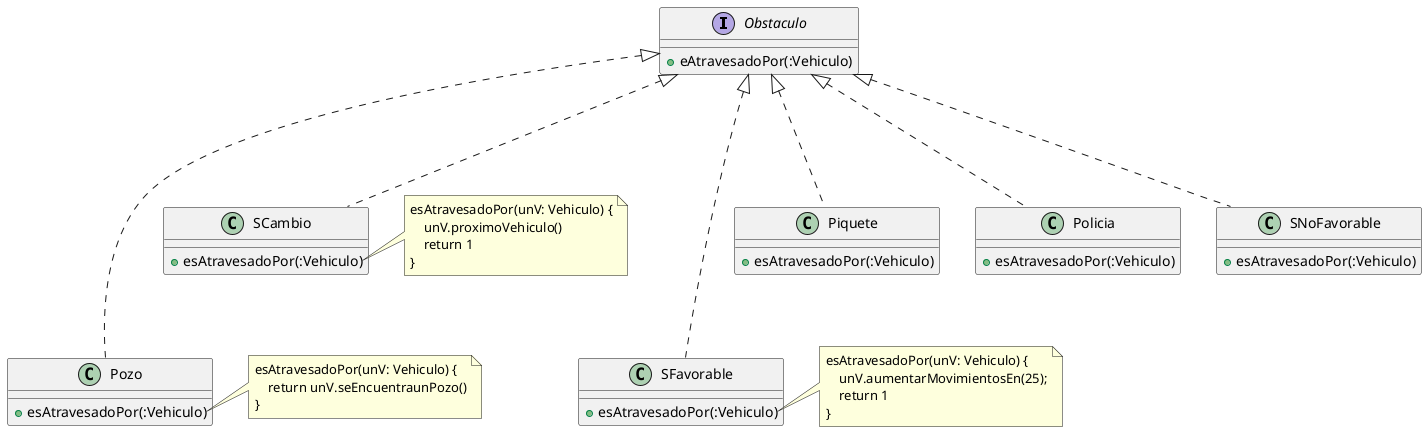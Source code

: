 @startuml
top to bottom direction
interface Obstaculo{
    + eAtravesadoPor(:Vehiculo)
}

class Pozo{
    + esAtravesadoPor(:Vehiculo)
}

class Piquete{
    + esAtravesadoPor(:Vehiculo)
}

class Policia{
    + esAtravesadoPor(:Vehiculo)
}

class SFavorable{
    + esAtravesadoPor(:Vehiculo)
}

class SNoFavorable{
    + esAtravesadoPor(:Vehiculo)
}

class SCambio{
    + esAtravesadoPor(:Vehiculo)
}

Pozo    ...up.|> Obstaculo
Piquete ..up.|> Obstaculo
Policia ..up.|> Obstaculo

SFavorable      ...up.|> Obstaculo
SNoFavorable    ..up.|> Obstaculo
SCambio         ..up.|> Obstaculo

note right of Pozo::esAtravesadoPor
esAtravesadoPor(unV: Vehiculo) {
    return unV.seEncuentraunPozo()
}
end note

note right of SCambio::esAtravesadoPor
esAtravesadoPor(unV: Vehiculo) {
    unV.proximoVehiculo()
    return 1
}
end note

note right of SFavorable::esAtravesadoPor
esAtravesadoPor(unV: Vehiculo) {
    unV.aumentarMovimientosEn(25);
    return 1
}
end note


@enduml
